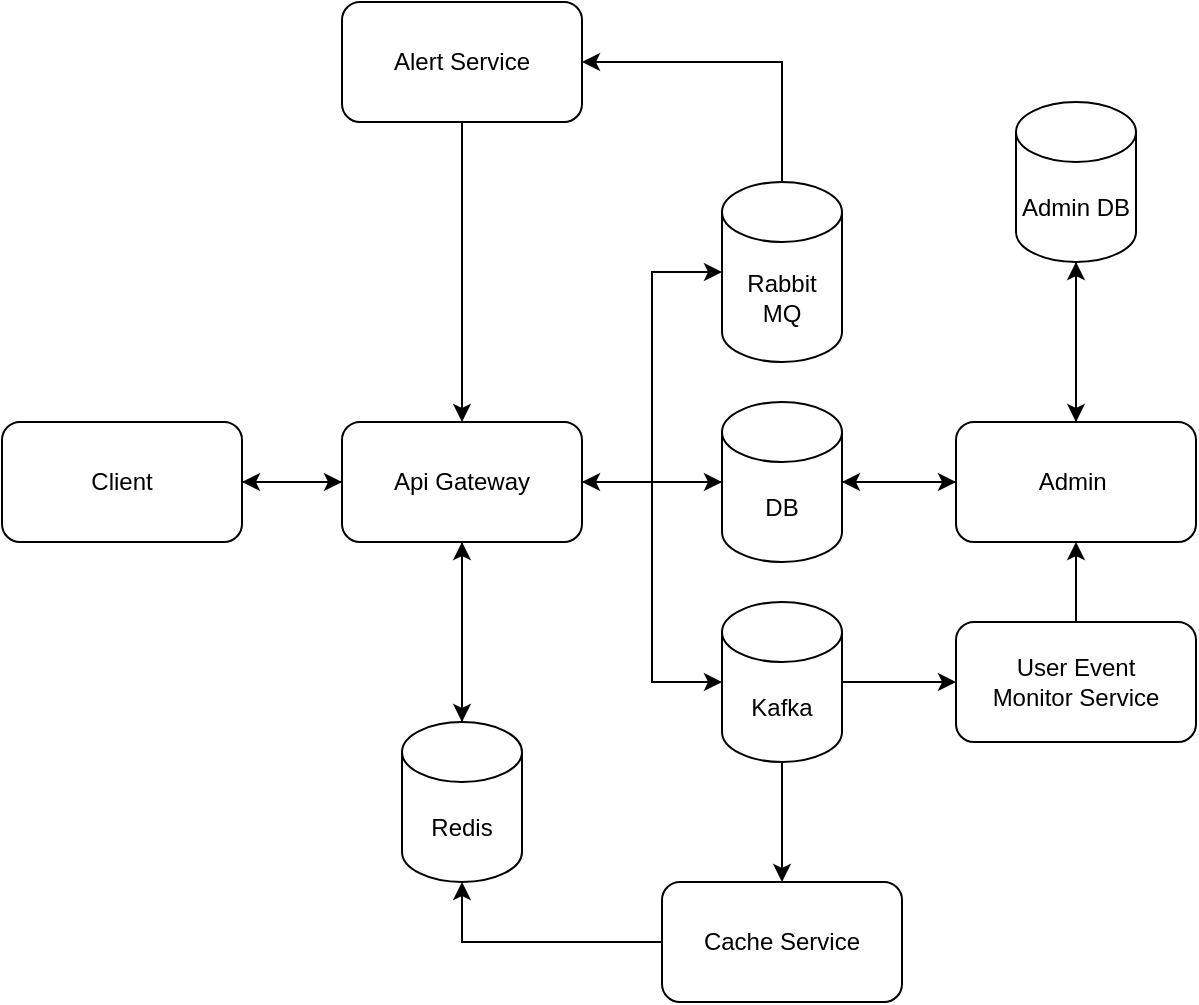 <mxfile version="24.7.7">
  <diagram name="페이지-1" id="CHRf9KIFldmfQ6KkUF35">
    <mxGraphModel dx="1173" dy="770" grid="1" gridSize="10" guides="1" tooltips="1" connect="1" arrows="1" fold="1" page="1" pageScale="1" pageWidth="827" pageHeight="1169" math="0" shadow="0">
      <root>
        <mxCell id="0" />
        <mxCell id="1" parent="0" />
        <mxCell id="qqJ8E_7XKEZBkvZXlv93-3" style="edgeStyle=orthogonalEdgeStyle;rounded=0;orthogonalLoop=1;jettySize=auto;html=1;" parent="1" source="qqJ8E_7XKEZBkvZXlv93-1" target="qqJ8E_7XKEZBkvZXlv93-4" edge="1">
          <mxGeometry relative="1" as="geometry">
            <mxPoint x="560" y="400" as="targetPoint" />
            <Array as="points">
              <mxPoint x="520" y="400" />
              <mxPoint x="520" y="400" />
            </Array>
          </mxGeometry>
        </mxCell>
        <mxCell id="qqJ8E_7XKEZBkvZXlv93-1" value="Client" style="rounded=1;whiteSpace=wrap;html=1;" parent="1" vertex="1">
          <mxGeometry x="350" y="370" width="120" height="60" as="geometry" />
        </mxCell>
        <mxCell id="qqJ8E_7XKEZBkvZXlv93-13" style="edgeStyle=orthogonalEdgeStyle;rounded=0;orthogonalLoop=1;jettySize=auto;html=1;" parent="1" source="qqJ8E_7XKEZBkvZXlv93-4" target="qqJ8E_7XKEZBkvZXlv93-12" edge="1">
          <mxGeometry relative="1" as="geometry" />
        </mxCell>
        <mxCell id="qqJ8E_7XKEZBkvZXlv93-25" style="edgeStyle=orthogonalEdgeStyle;rounded=0;orthogonalLoop=1;jettySize=auto;html=1;entryX=1;entryY=0.5;entryDx=0;entryDy=0;" parent="1" source="qqJ8E_7XKEZBkvZXlv93-4" target="qqJ8E_7XKEZBkvZXlv93-1" edge="1">
          <mxGeometry relative="1" as="geometry" />
        </mxCell>
        <mxCell id="qqJ8E_7XKEZBkvZXlv93-4" value="Api Gateway" style="rounded=1;whiteSpace=wrap;html=1;" parent="1" vertex="1">
          <mxGeometry x="520" y="370" width="120" height="60" as="geometry" />
        </mxCell>
        <mxCell id="qqJ8E_7XKEZBkvZXlv93-14" style="edgeStyle=orthogonalEdgeStyle;rounded=0;orthogonalLoop=1;jettySize=auto;html=1;" parent="1" source="qqJ8E_7XKEZBkvZXlv93-8" target="qqJ8E_7XKEZBkvZXlv93-15" edge="1">
          <mxGeometry relative="1" as="geometry">
            <mxPoint x="840" y="330" as="targetPoint" />
          </mxGeometry>
        </mxCell>
        <mxCell id="zrGRH9ktJyJOCsm0qiEf-2" style="edgeStyle=orthogonalEdgeStyle;rounded=0;orthogonalLoop=1;jettySize=auto;html=1;entryX=0.5;entryY=0;entryDx=0;entryDy=0;" edge="1" parent="1" source="qqJ8E_7XKEZBkvZXlv93-8" target="qqJ8E_7XKEZBkvZXlv93-38">
          <mxGeometry relative="1" as="geometry" />
        </mxCell>
        <mxCell id="qqJ8E_7XKEZBkvZXlv93-8" value="Kafka" style="shape=cylinder3;whiteSpace=wrap;html=1;boundedLbl=1;backgroundOutline=1;size=15;" parent="1" vertex="1">
          <mxGeometry x="710" y="460" width="60" height="80" as="geometry" />
        </mxCell>
        <mxCell id="qqJ8E_7XKEZBkvZXlv93-16" style="edgeStyle=orthogonalEdgeStyle;rounded=0;orthogonalLoop=1;jettySize=auto;html=1;" parent="1" source="qqJ8E_7XKEZBkvZXlv93-10" target="qqJ8E_7XKEZBkvZXlv93-17" edge="1">
          <mxGeometry relative="1" as="geometry">
            <mxPoint x="590" y="190" as="targetPoint" />
            <Array as="points">
              <mxPoint x="740" y="190" />
            </Array>
          </mxGeometry>
        </mxCell>
        <mxCell id="qqJ8E_7XKEZBkvZXlv93-10" value="Rabbit&lt;div&gt;MQ&lt;/div&gt;" style="shape=cylinder3;whiteSpace=wrap;html=1;boundedLbl=1;backgroundOutline=1;size=15;" parent="1" vertex="1">
          <mxGeometry x="710" y="250" width="60" height="90" as="geometry" />
        </mxCell>
        <mxCell id="qqJ8E_7XKEZBkvZXlv93-11" style="edgeStyle=orthogonalEdgeStyle;rounded=0;orthogonalLoop=1;jettySize=auto;html=1;entryX=0;entryY=0.5;entryDx=0;entryDy=0;entryPerimeter=0;" parent="1" source="qqJ8E_7XKEZBkvZXlv93-4" target="qqJ8E_7XKEZBkvZXlv93-10" edge="1">
          <mxGeometry relative="1" as="geometry" />
        </mxCell>
        <mxCell id="qqJ8E_7XKEZBkvZXlv93-24" style="edgeStyle=orthogonalEdgeStyle;rounded=0;orthogonalLoop=1;jettySize=auto;html=1;entryX=1;entryY=0.5;entryDx=0;entryDy=0;" parent="1" source="qqJ8E_7XKEZBkvZXlv93-12" target="qqJ8E_7XKEZBkvZXlv93-4" edge="1">
          <mxGeometry relative="1" as="geometry" />
        </mxCell>
        <mxCell id="qqJ8E_7XKEZBkvZXlv93-30" style="edgeStyle=orthogonalEdgeStyle;rounded=0;orthogonalLoop=1;jettySize=auto;html=1;entryX=0;entryY=0.5;entryDx=0;entryDy=0;" parent="1" source="qqJ8E_7XKEZBkvZXlv93-12" target="qqJ8E_7XKEZBkvZXlv93-20" edge="1">
          <mxGeometry relative="1" as="geometry" />
        </mxCell>
        <mxCell id="qqJ8E_7XKEZBkvZXlv93-12" value="DB" style="shape=cylinder3;whiteSpace=wrap;html=1;boundedLbl=1;backgroundOutline=1;size=15;" parent="1" vertex="1">
          <mxGeometry x="710" y="360" width="60" height="80" as="geometry" />
        </mxCell>
        <mxCell id="qqJ8E_7XKEZBkvZXlv93-19" style="edgeStyle=orthogonalEdgeStyle;rounded=0;orthogonalLoop=1;jettySize=auto;html=1;" parent="1" source="qqJ8E_7XKEZBkvZXlv93-15" target="qqJ8E_7XKEZBkvZXlv93-20" edge="1">
          <mxGeometry relative="1" as="geometry">
            <mxPoint x="1010" y="330" as="targetPoint" />
          </mxGeometry>
        </mxCell>
        <mxCell id="qqJ8E_7XKEZBkvZXlv93-15" value="User Event&lt;br&gt;Monitor Service" style="rounded=1;whiteSpace=wrap;html=1;" parent="1" vertex="1">
          <mxGeometry x="827" y="470" width="120" height="60" as="geometry" />
        </mxCell>
        <mxCell id="qqJ8E_7XKEZBkvZXlv93-22" style="edgeStyle=orthogonalEdgeStyle;rounded=0;orthogonalLoop=1;jettySize=auto;html=1;entryX=0.5;entryY=0;entryDx=0;entryDy=0;" parent="1" source="qqJ8E_7XKEZBkvZXlv93-17" target="qqJ8E_7XKEZBkvZXlv93-4" edge="1">
          <mxGeometry relative="1" as="geometry" />
        </mxCell>
        <mxCell id="qqJ8E_7XKEZBkvZXlv93-17" value="Alert Service" style="rounded=1;whiteSpace=wrap;html=1;" parent="1" vertex="1">
          <mxGeometry x="520" y="160" width="120" height="60" as="geometry" />
        </mxCell>
        <mxCell id="qqJ8E_7XKEZBkvZXlv93-27" style="edgeStyle=orthogonalEdgeStyle;rounded=0;orthogonalLoop=1;jettySize=auto;html=1;" parent="1" source="qqJ8E_7XKEZBkvZXlv93-20" target="qqJ8E_7XKEZBkvZXlv93-28" edge="1">
          <mxGeometry relative="1" as="geometry">
            <mxPoint x="1030" y="220" as="targetPoint" />
          </mxGeometry>
        </mxCell>
        <mxCell id="qqJ8E_7XKEZBkvZXlv93-31" style="edgeStyle=orthogonalEdgeStyle;rounded=0;orthogonalLoop=1;jettySize=auto;html=1;" parent="1" source="qqJ8E_7XKEZBkvZXlv93-20" edge="1">
          <mxGeometry relative="1" as="geometry">
            <mxPoint x="770" y="400" as="targetPoint" />
          </mxGeometry>
        </mxCell>
        <mxCell id="qqJ8E_7XKEZBkvZXlv93-20" value="Admin&amp;nbsp;" style="rounded=1;whiteSpace=wrap;html=1;" parent="1" vertex="1">
          <mxGeometry x="827" y="370" width="120" height="60" as="geometry" />
        </mxCell>
        <mxCell id="qqJ8E_7XKEZBkvZXlv93-29" style="edgeStyle=orthogonalEdgeStyle;rounded=0;orthogonalLoop=1;jettySize=auto;html=1;entryX=0.5;entryY=0;entryDx=0;entryDy=0;" parent="1" source="qqJ8E_7XKEZBkvZXlv93-28" target="qqJ8E_7XKEZBkvZXlv93-20" edge="1">
          <mxGeometry relative="1" as="geometry" />
        </mxCell>
        <mxCell id="qqJ8E_7XKEZBkvZXlv93-28" value="Admin DB" style="shape=cylinder3;whiteSpace=wrap;html=1;boundedLbl=1;backgroundOutline=1;size=15;" parent="1" vertex="1">
          <mxGeometry x="857" y="210" width="60" height="80" as="geometry" />
        </mxCell>
        <mxCell id="qqJ8E_7XKEZBkvZXlv93-34" style="edgeStyle=orthogonalEdgeStyle;rounded=0;orthogonalLoop=1;jettySize=auto;html=1;entryX=0;entryY=0.5;entryDx=0;entryDy=0;entryPerimeter=0;" parent="1" source="qqJ8E_7XKEZBkvZXlv93-4" target="qqJ8E_7XKEZBkvZXlv93-8" edge="1">
          <mxGeometry relative="1" as="geometry" />
        </mxCell>
        <mxCell id="qqJ8E_7XKEZBkvZXlv93-42" style="edgeStyle=orthogonalEdgeStyle;rounded=0;orthogonalLoop=1;jettySize=auto;html=1;entryX=0.5;entryY=1;entryDx=0;entryDy=0;" parent="1" source="qqJ8E_7XKEZBkvZXlv93-35" target="qqJ8E_7XKEZBkvZXlv93-4" edge="1">
          <mxGeometry relative="1" as="geometry" />
        </mxCell>
        <mxCell id="qqJ8E_7XKEZBkvZXlv93-35" value="Redis" style="shape=cylinder3;whiteSpace=wrap;html=1;boundedLbl=1;backgroundOutline=1;size=15;" parent="1" vertex="1">
          <mxGeometry x="550" y="520" width="60" height="80" as="geometry" />
        </mxCell>
        <mxCell id="qqJ8E_7XKEZBkvZXlv93-38" value="Cache Service" style="rounded=1;whiteSpace=wrap;html=1;" parent="1" vertex="1">
          <mxGeometry x="680" y="600" width="120" height="60" as="geometry" />
        </mxCell>
        <mxCell id="qqJ8E_7XKEZBkvZXlv93-44" style="edgeStyle=orthogonalEdgeStyle;rounded=0;orthogonalLoop=1;jettySize=auto;html=1;entryX=0.5;entryY=1;entryDx=0;entryDy=0;entryPerimeter=0;" parent="1" source="qqJ8E_7XKEZBkvZXlv93-38" target="qqJ8E_7XKEZBkvZXlv93-35" edge="1">
          <mxGeometry relative="1" as="geometry" />
        </mxCell>
        <mxCell id="qqJ8E_7XKEZBkvZXlv93-46" style="edgeStyle=orthogonalEdgeStyle;rounded=0;orthogonalLoop=1;jettySize=auto;html=1;entryX=0.5;entryY=0;entryDx=0;entryDy=0;entryPerimeter=0;" parent="1" source="qqJ8E_7XKEZBkvZXlv93-4" target="qqJ8E_7XKEZBkvZXlv93-35" edge="1">
          <mxGeometry relative="1" as="geometry" />
        </mxCell>
      </root>
    </mxGraphModel>
  </diagram>
</mxfile>
